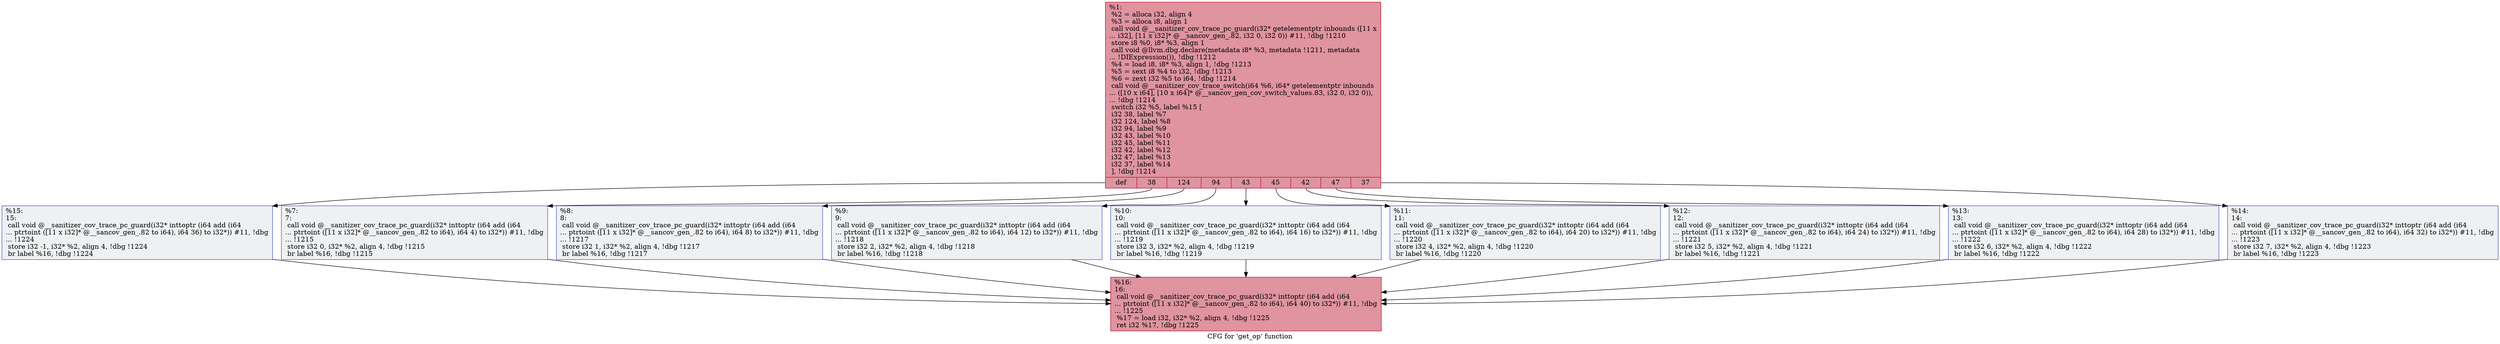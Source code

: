 digraph "CFG for 'get_op' function" {
	label="CFG for 'get_op' function";

	Node0x5573ac4e6b00 [shape=record,color="#b70d28ff", style=filled, fillcolor="#b70d2870",label="{%1:\l  %2 = alloca i32, align 4\l  %3 = alloca i8, align 1\l  call void @__sanitizer_cov_trace_pc_guard(i32* getelementptr inbounds ([11 x\l... i32], [11 x i32]* @__sancov_gen_.82, i32 0, i32 0)) #11, !dbg !1210\l  store i8 %0, i8* %3, align 1\l  call void @llvm.dbg.declare(metadata i8* %3, metadata !1211, metadata\l... !DIExpression()), !dbg !1212\l  %4 = load i8, i8* %3, align 1, !dbg !1213\l  %5 = sext i8 %4 to i32, !dbg !1213\l  %6 = zext i32 %5 to i64, !dbg !1214\l  call void @__sanitizer_cov_trace_switch(i64 %6, i64* getelementptr inbounds\l... ([10 x i64], [10 x i64]* @__sancov_gen_cov_switch_values.83, i32 0, i32 0)),\l... !dbg !1214\l  switch i32 %5, label %15 [\l    i32 38, label %7\l    i32 124, label %8\l    i32 94, label %9\l    i32 43, label %10\l    i32 45, label %11\l    i32 42, label %12\l    i32 47, label %13\l    i32 37, label %14\l  ], !dbg !1214\l|{<s0>def|<s1>38|<s2>124|<s3>94|<s4>43|<s5>45|<s6>42|<s7>47|<s8>37}}"];
	Node0x5573ac4e6b00:s0 -> Node0x5573ac530830;
	Node0x5573ac4e6b00:s1 -> Node0x5573ac5305b0;
	Node0x5573ac4e6b00:s2 -> Node0x5573ac530600;
	Node0x5573ac4e6b00:s3 -> Node0x5573ac530650;
	Node0x5573ac4e6b00:s4 -> Node0x5573ac5306a0;
	Node0x5573ac4e6b00:s5 -> Node0x5573ac5306f0;
	Node0x5573ac4e6b00:s6 -> Node0x5573ac530740;
	Node0x5573ac4e6b00:s7 -> Node0x5573ac530790;
	Node0x5573ac4e6b00:s8 -> Node0x5573ac5307e0;
	Node0x5573ac5305b0 [shape=record,color="#3d50c3ff", style=filled, fillcolor="#d9dce170",label="{%7:\l7:                                                \l  call void @__sanitizer_cov_trace_pc_guard(i32* inttoptr (i64 add (i64\l... ptrtoint ([11 x i32]* @__sancov_gen_.82 to i64), i64 4) to i32*)) #11, !dbg\l... !1215\l  store i32 0, i32* %2, align 4, !dbg !1215\l  br label %16, !dbg !1215\l}"];
	Node0x5573ac5305b0 -> Node0x5573ac530880;
	Node0x5573ac530600 [shape=record,color="#3d50c3ff", style=filled, fillcolor="#d9dce170",label="{%8:\l8:                                                \l  call void @__sanitizer_cov_trace_pc_guard(i32* inttoptr (i64 add (i64\l... ptrtoint ([11 x i32]* @__sancov_gen_.82 to i64), i64 8) to i32*)) #11, !dbg\l... !1217\l  store i32 1, i32* %2, align 4, !dbg !1217\l  br label %16, !dbg !1217\l}"];
	Node0x5573ac530600 -> Node0x5573ac530880;
	Node0x5573ac530650 [shape=record,color="#3d50c3ff", style=filled, fillcolor="#d9dce170",label="{%9:\l9:                                                \l  call void @__sanitizer_cov_trace_pc_guard(i32* inttoptr (i64 add (i64\l... ptrtoint ([11 x i32]* @__sancov_gen_.82 to i64), i64 12) to i32*)) #11, !dbg\l... !1218\l  store i32 2, i32* %2, align 4, !dbg !1218\l  br label %16, !dbg !1218\l}"];
	Node0x5573ac530650 -> Node0x5573ac530880;
	Node0x5573ac5306a0 [shape=record,color="#3d50c3ff", style=filled, fillcolor="#d9dce170",label="{%10:\l10:                                               \l  call void @__sanitizer_cov_trace_pc_guard(i32* inttoptr (i64 add (i64\l... ptrtoint ([11 x i32]* @__sancov_gen_.82 to i64), i64 16) to i32*)) #11, !dbg\l... !1219\l  store i32 3, i32* %2, align 4, !dbg !1219\l  br label %16, !dbg !1219\l}"];
	Node0x5573ac5306a0 -> Node0x5573ac530880;
	Node0x5573ac5306f0 [shape=record,color="#3d50c3ff", style=filled, fillcolor="#d9dce170",label="{%11:\l11:                                               \l  call void @__sanitizer_cov_trace_pc_guard(i32* inttoptr (i64 add (i64\l... ptrtoint ([11 x i32]* @__sancov_gen_.82 to i64), i64 20) to i32*)) #11, !dbg\l... !1220\l  store i32 4, i32* %2, align 4, !dbg !1220\l  br label %16, !dbg !1220\l}"];
	Node0x5573ac5306f0 -> Node0x5573ac530880;
	Node0x5573ac530740 [shape=record,color="#3d50c3ff", style=filled, fillcolor="#d9dce170",label="{%12:\l12:                                               \l  call void @__sanitizer_cov_trace_pc_guard(i32* inttoptr (i64 add (i64\l... ptrtoint ([11 x i32]* @__sancov_gen_.82 to i64), i64 24) to i32*)) #11, !dbg\l... !1221\l  store i32 5, i32* %2, align 4, !dbg !1221\l  br label %16, !dbg !1221\l}"];
	Node0x5573ac530740 -> Node0x5573ac530880;
	Node0x5573ac530790 [shape=record,color="#3d50c3ff", style=filled, fillcolor="#d9dce170",label="{%13:\l13:                                               \l  call void @__sanitizer_cov_trace_pc_guard(i32* inttoptr (i64 add (i64\l... ptrtoint ([11 x i32]* @__sancov_gen_.82 to i64), i64 28) to i32*)) #11, !dbg\l... !1222\l  store i32 6, i32* %2, align 4, !dbg !1222\l  br label %16, !dbg !1222\l}"];
	Node0x5573ac530790 -> Node0x5573ac530880;
	Node0x5573ac5307e0 [shape=record,color="#3d50c3ff", style=filled, fillcolor="#d9dce170",label="{%14:\l14:                                               \l  call void @__sanitizer_cov_trace_pc_guard(i32* inttoptr (i64 add (i64\l... ptrtoint ([11 x i32]* @__sancov_gen_.82 to i64), i64 32) to i32*)) #11, !dbg\l... !1223\l  store i32 7, i32* %2, align 4, !dbg !1223\l  br label %16, !dbg !1223\l}"];
	Node0x5573ac5307e0 -> Node0x5573ac530880;
	Node0x5573ac530830 [shape=record,color="#3d50c3ff", style=filled, fillcolor="#d9dce170",label="{%15:\l15:                                               \l  call void @__sanitizer_cov_trace_pc_guard(i32* inttoptr (i64 add (i64\l... ptrtoint ([11 x i32]* @__sancov_gen_.82 to i64), i64 36) to i32*)) #11, !dbg\l... !1224\l  store i32 -1, i32* %2, align 4, !dbg !1224\l  br label %16, !dbg !1224\l}"];
	Node0x5573ac530830 -> Node0x5573ac530880;
	Node0x5573ac530880 [shape=record,color="#b70d28ff", style=filled, fillcolor="#b70d2870",label="{%16:\l16:                                               \l  call void @__sanitizer_cov_trace_pc_guard(i32* inttoptr (i64 add (i64\l... ptrtoint ([11 x i32]* @__sancov_gen_.82 to i64), i64 40) to i32*)) #11, !dbg\l... !1225\l  %17 = load i32, i32* %2, align 4, !dbg !1225\l  ret i32 %17, !dbg !1225\l}"];
}
